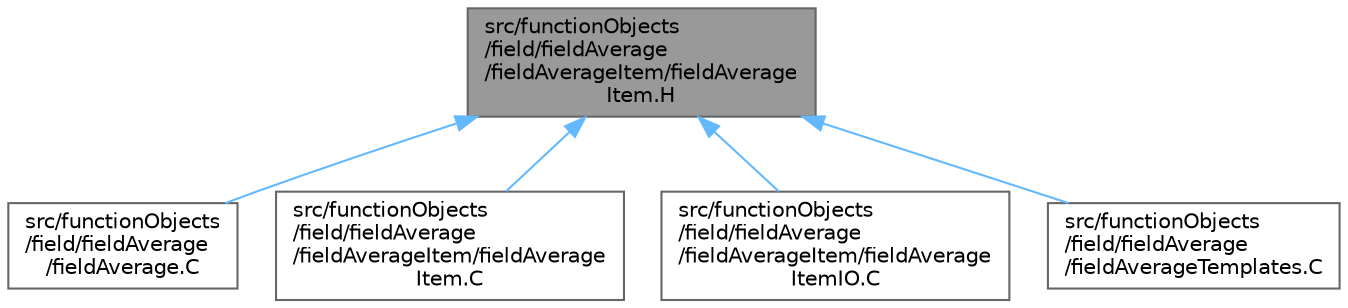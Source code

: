 digraph "src/functionObjects/field/fieldAverage/fieldAverageItem/fieldAverageItem.H"
{
 // LATEX_PDF_SIZE
  bgcolor="transparent";
  edge [fontname=Helvetica,fontsize=10,labelfontname=Helvetica,labelfontsize=10];
  node [fontname=Helvetica,fontsize=10,shape=box,height=0.2,width=0.4];
  Node1 [id="Node000001",label="src/functionObjects\l/field/fieldAverage\l/fieldAverageItem/fieldAverage\lItem.H",height=0.2,width=0.4,color="gray40", fillcolor="grey60", style="filled", fontcolor="black",tooltip=" "];
  Node1 -> Node2 [id="edge1_Node000001_Node000002",dir="back",color="steelblue1",style="solid",tooltip=" "];
  Node2 [id="Node000002",label="src/functionObjects\l/field/fieldAverage\l/fieldAverage.C",height=0.2,width=0.4,color="grey40", fillcolor="white", style="filled",URL="$fieldAverage_8C.html",tooltip=" "];
  Node1 -> Node3 [id="edge2_Node000001_Node000003",dir="back",color="steelblue1",style="solid",tooltip=" "];
  Node3 [id="Node000003",label="src/functionObjects\l/field/fieldAverage\l/fieldAverageItem/fieldAverage\lItem.C",height=0.2,width=0.4,color="grey40", fillcolor="white", style="filled",URL="$fieldAverageItem_8C.html",tooltip=" "];
  Node1 -> Node4 [id="edge3_Node000001_Node000004",dir="back",color="steelblue1",style="solid",tooltip=" "];
  Node4 [id="Node000004",label="src/functionObjects\l/field/fieldAverage\l/fieldAverageItem/fieldAverage\lItemIO.C",height=0.2,width=0.4,color="grey40", fillcolor="white", style="filled",URL="$fieldAverageItemIO_8C.html",tooltip=" "];
  Node1 -> Node5 [id="edge4_Node000001_Node000005",dir="back",color="steelblue1",style="solid",tooltip=" "];
  Node5 [id="Node000005",label="src/functionObjects\l/field/fieldAverage\l/fieldAverageTemplates.C",height=0.2,width=0.4,color="grey40", fillcolor="white", style="filled",URL="$fieldAverageTemplates_8C.html",tooltip=" "];
}
